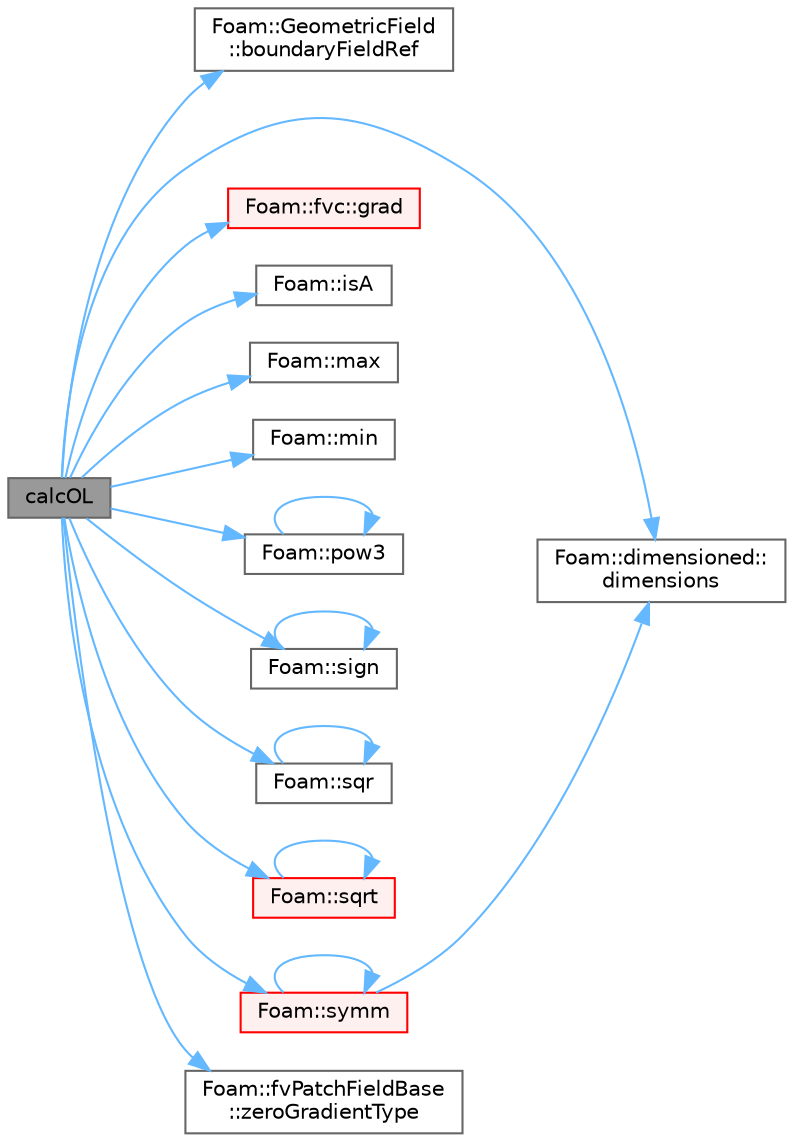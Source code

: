 digraph "calcOL"
{
 // LATEX_PDF_SIZE
  bgcolor="transparent";
  edge [fontname=Helvetica,fontsize=10,labelfontname=Helvetica,labelfontsize=10];
  node [fontname=Helvetica,fontsize=10,shape=box,height=0.2,width=0.4];
  rankdir="LR";
  Node1 [id="Node000001",label="calcOL",height=0.2,width=0.4,color="gray40", fillcolor="grey60", style="filled", fontcolor="black",tooltip=" "];
  Node1 -> Node2 [id="edge1_Node000001_Node000002",color="steelblue1",style="solid",tooltip=" "];
  Node2 [id="Node000002",label="Foam::GeometricField\l::boundaryFieldRef",height=0.2,width=0.4,color="grey40", fillcolor="white", style="filled",URL="$classFoam_1_1GeometricField.html#a6edc5d66db5af23a74a30619ad7eed5a",tooltip=" "];
  Node1 -> Node3 [id="edge2_Node000001_Node000003",color="steelblue1",style="solid",tooltip=" "];
  Node3 [id="Node000003",label="Foam::dimensioned::\ldimensions",height=0.2,width=0.4,color="grey40", fillcolor="white", style="filled",URL="$classFoam_1_1dimensioned.html#a75666e4814638370c5107f8af8fa29dd",tooltip=" "];
  Node1 -> Node4 [id="edge3_Node000001_Node000004",color="steelblue1",style="solid",tooltip=" "];
  Node4 [id="Node000004",label="Foam::fvc::grad",height=0.2,width=0.4,color="red", fillcolor="#FFF0F0", style="filled",URL="$namespaceFoam_1_1fvc.html#a094a9cf8cbcd7511778abc82036c8a4b",tooltip=" "];
  Node1 -> Node7 [id="edge4_Node000001_Node000007",color="steelblue1",style="solid",tooltip=" "];
  Node7 [id="Node000007",label="Foam::isA",height=0.2,width=0.4,color="grey40", fillcolor="white", style="filled",URL="$namespaceFoam.html#a87ce52fbd2b1cf69f00d888bb9085583",tooltip=" "];
  Node1 -> Node8 [id="edge5_Node000001_Node000008",color="steelblue1",style="solid",tooltip=" "];
  Node8 [id="Node000008",label="Foam::max",height=0.2,width=0.4,color="grey40", fillcolor="white", style="filled",URL="$namespaceFoam.html#a0e0c00c14acbabe88eec56a8b0fa2806",tooltip=" "];
  Node1 -> Node9 [id="edge6_Node000001_Node000009",color="steelblue1",style="solid",tooltip=" "];
  Node9 [id="Node000009",label="Foam::min",height=0.2,width=0.4,color="grey40", fillcolor="white", style="filled",URL="$namespaceFoam.html#a96b65441175bbfb9a869045dc05fb0b9",tooltip=" "];
  Node1 -> Node10 [id="edge7_Node000001_Node000010",color="steelblue1",style="solid",tooltip=" "];
  Node10 [id="Node000010",label="Foam::pow3",height=0.2,width=0.4,color="grey40", fillcolor="white", style="filled",URL="$namespaceFoam.html#a2e8f5d970ee4fb466536c3c46bae91fe",tooltip=" "];
  Node10 -> Node10 [id="edge8_Node000010_Node000010",color="steelblue1",style="solid",tooltip=" "];
  Node1 -> Node11 [id="edge9_Node000001_Node000011",color="steelblue1",style="solid",tooltip=" "];
  Node11 [id="Node000011",label="Foam::sign",height=0.2,width=0.4,color="grey40", fillcolor="white", style="filled",URL="$namespaceFoam.html#a221fd301d6c49c5bd4a6c0f5ccb893b2",tooltip=" "];
  Node11 -> Node11 [id="edge10_Node000011_Node000011",color="steelblue1",style="solid",tooltip=" "];
  Node1 -> Node12 [id="edge11_Node000001_Node000012",color="steelblue1",style="solid",tooltip=" "];
  Node12 [id="Node000012",label="Foam::sqr",height=0.2,width=0.4,color="grey40", fillcolor="white", style="filled",URL="$namespaceFoam.html#a277dc11c581d53826ab5090b08f3b17b",tooltip=" "];
  Node12 -> Node12 [id="edge12_Node000012_Node000012",color="steelblue1",style="solid",tooltip=" "];
  Node1 -> Node13 [id="edge13_Node000001_Node000013",color="steelblue1",style="solid",tooltip=" "];
  Node13 [id="Node000013",label="Foam::sqrt",height=0.2,width=0.4,color="red", fillcolor="#FFF0F0", style="filled",URL="$namespaceFoam.html#a8616bd62eebf2342a80222fecb1bda71",tooltip=" "];
  Node13 -> Node13 [id="edge14_Node000013_Node000013",color="steelblue1",style="solid",tooltip=" "];
  Node1 -> Node15 [id="edge15_Node000001_Node000015",color="steelblue1",style="solid",tooltip=" "];
  Node15 [id="Node000015",label="Foam::symm",height=0.2,width=0.4,color="red", fillcolor="#FFF0F0", style="filled",URL="$namespaceFoam.html#a112755faabb5ff081d7a25a936a1d3c4",tooltip=" "];
  Node15 -> Node3 [id="edge16_Node000015_Node000003",color="steelblue1",style="solid",tooltip=" "];
  Node15 -> Node15 [id="edge17_Node000015_Node000015",color="steelblue1",style="solid",tooltip=" "];
  Node1 -> Node18 [id="edge18_Node000001_Node000018",color="steelblue1",style="solid",tooltip=" "];
  Node18 [id="Node000018",label="Foam::fvPatchFieldBase\l::zeroGradientType",height=0.2,width=0.4,color="grey40", fillcolor="white", style="filled",URL="$classFoam_1_1fvPatchFieldBase.html#aefa6851b53adec59a19cfe35fae70d1d",tooltip=" "];
}
